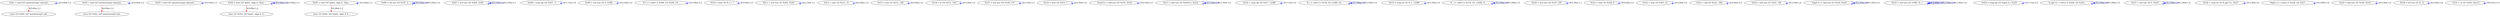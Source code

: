 digraph {
Node0x3e852a0[label="  %201 = load i32* getelementptr inbound..."];
Node0x3e852a0 -> Node0x3e852a0[label="D:0.00ns L:2",color=blue];
Node0x3e7c390[label="  store i32 %202, i32* getelementptr inb..."];
Node0x3e852a0 -> Node0x3e7c390[label="D:0.00ns L:2",color=red];
Node0x3e7c270[label="  %202 = load i32* getelementptr inbound..."];
Node0x3e7c270 -> Node0x3e7c270[label="D:0.00ns L:2",color=blue];
Node0x3e7c5d0[label="  store i32 %203, i32* getelementptr inb..."];
Node0x3e7c270 -> Node0x3e7c5d0[label="D:0.00ns L:2",color=red];
Node0x3e7c4b0[label="  %203 = load i32* getelementptr inbound..."];
Node0x3e7c4b0 -> Node0x3e7c4b0[label="D:0.00ns L:2",color=blue];
Node0x3e7c930[label="  %204 = load i32* @ph1, align 4, !tbaa ..."];
Node0x3e7c930 -> Node0x3e7c930[label="D:0.00ns L:2",color=blue];
Node0x3e7c930 -> Node0x3e7c930[label="D:0.00ns L:2",color=blue];
Node0x3e87eb0[label="  store i32 %183, i32* @ph1, align 4, !t..."];
Node0x3e7c930 -> Node0x3e87eb0[label="D:0.00ns L:2",color=red];
Node0x3e7ca50[label="  %205 = load i32* @ph2, align 4, !tbaa ..."];
Node0x3e7ca50 -> Node0x3e7ca50[label="D:0.00ns L:2",color=blue];
Node0x3e87dd0[label="  store i32 %204, i32* @ph2, align 4, !t..."];
Node0x3e7ca50 -> Node0x3e87dd0[label="D:0.00ns L:2",color=red];
Node0x3e7cb70[label="  %206 = shl nsw i32 %147, 2"];
Node0x3e7cb70 -> Node0x3e7cb70[label="D:0.00ns L:0",color=blue];
Node0x3e7cb70 -> Node0x3e7cb70[label="D:0.00ns L:0",color=blue];
Node0x3e7cc90[label="  %207 = mul nsw i32 %204, %183"];
Node0x3e7cc90 -> Node0x3e7cc90[label="D:2.59ns L:1",color=blue];
Node0x3e7cc90 -> Node0x3e7cc90[label="D:2.59ns L:1",color=blue];
Node0x3e7cdf0[label="  %208 = icmp sgt i32 %207, -1"];
Node0x3e7cdf0 -> Node0x3e7cdf0[label="D:3.13ns L:0",color=blue];
Node0x3e7ced0[label="  %209 = sub nsw i32 0, %206"];
Node0x3e7ced0 -> Node0x3e7ced0[label="D:2.40ns L:0",color=blue];
Node0x3e7cfb0[label="  %.1.i = select i1 %208, i32 %209, i32 ..."];
Node0x3e7cfb0 -> Node0x3e7cfb0[label="D:3.99ns L:0",color=blue];
Node0x3e7d090[label="  %210 = ashr i32 %.1.i, 7"];
Node0x3e7d090 -> Node0x3e7d090[label="D:0.00ns L:0",color=blue];
Node0x3e85460[label="  %211 = mul nsw i32 %205, %183"];
Node0x3e85460 -> Node0x3e85460[label="D:2.59ns L:1",color=blue];
Node0x3e85540[label="  %212 = ashr i32 %211, 31"];
Node0x3e85540 -> Node0x3e85540[label="D:0.00ns L:0",color=blue];
Node0x3e85620[label="  %213 = and i32 %212, -256"];
Node0x3e85620 -> Node0x3e85620[label="D:0.00ns L:0",color=blue];
Node0x3e85700[label="  %214 = or i32 %213, 128"];
Node0x3e85700 -> Node0x3e85700[label="D:0.00ns L:0",color=blue];
Node0x3e857e0[label="  %215 = mul nsw i32 %149, 127"];
Node0x3e857e0 -> Node0x3e857e0[label="D:2.59ns L:1",color=blue];
Node0x3e858c0[label="  %216 = ashr i32 %215, 7"];
Node0x3e858c0 -> Node0x3e858c0[label="D:0.00ns L:0",color=blue];
Node0x3e859a0[label="  %wd4.0.i = add nsw i32 %210, %216"];
Node0x3e859a0 -> Node0x3e859a0[label="D:2.50ns L:0",color=blue];
Node0x3e85a80[label="  %217 = add nsw i32 %wd4.0.i, %214"];
Node0x3e85a80 -> Node0x3e85a80[label="D:2.50ns L:0",color=blue];
Node0x3e85a80 -> Node0x3e85a80[label="D:2.50ns L:0",color=blue];
Node0x3e85b60[label="  %218 = icmp sgt i32 %217, 12288"];
Node0x3e85b60 -> Node0x3e85b60[label="D:3.13ns L:0",color=blue];
Node0x3e85c40[label="  %..i = select i1 %218, i32 12288, i32 ..."];
Node0x3e85c40 -> Node0x3e85c40[label="D:3.99ns L:0",color=blue];
Node0x3e85c40 -> Node0x3e85c40[label="D:3.99ns L:0",color=blue];
Node0x3e85d20[label="  %219 = icmp slt i32 %..i, -12288"];
Node0x3e85d20 -> Node0x3e85d20[label="D:3.36ns L:0",color=blue];
Node0x3e85e00[label="  %...i = select i1 %219, i32 -12288, i3..."];
Node0x3e85e00 -> Node0x3e85e00[label="D:3.99ns L:0",color=blue];
Node0x3e85e00 -> Node0x3e85e00[label="D:3.99ns L:0",color=blue];
Node0x3e86fd0[label="  %220 = mul nsw i32 %147, 255"];
Node0x3e86fd0 -> Node0x3e86fd0[label="D:2.59ns L:1",color=blue];
Node0x3e870b0[label="  %221 = ashr i32 %220, 8"];
Node0x3e870b0 -> Node0x3e870b0[label="D:0.00ns L:0",color=blue];
Node0x3e87190[label="  %222 = ashr i32 %207, 31"];
Node0x3e87190 -> Node0x3e87190[label="D:0.00ns L:0",color=blue];
Node0x3e87270[label="  %223 = and i32 %222, -384"];
Node0x3e87270 -> Node0x3e87270[label="D:0.00ns L:0",color=blue];
Node0x3e87350[label="  %224 = add nsw i32 %221, 192"];
Node0x3e87350 -> Node0x3e87350[label="D:2.50ns L:0",color=blue];
Node0x3e87430[label="  %apl1.0.i = add nsw i32 %224, %223"];
Node0x3e87430 -> Node0x3e87430[label="D:2.50ns L:0",color=blue];
Node0x3e87430 -> Node0x3e87430[label="D:2.50ns L:0",color=blue];
Node0x3e87510[label="  %225 = sub nsw i32 15360, %...i"];
Node0x3e87510 -> Node0x3e87510[label="D:2.40ns L:0",color=blue];
Node0x3e87510 -> Node0x3e87510[label="D:2.40ns L:0",color=blue];
Node0x3e87510 -> Node0x3e87510[label="D:2.40ns L:0",color=blue];
Node0x3e875f0[label="  %226 = icmp sgt i32 %apl1.0.i, %225"];
Node0x3e875f0 -> Node0x3e875f0[label="D:3.13ns L:0",color=blue];
Node0x3e876d0[label="  %.apl1.0.i = select i1 %226, i32 %225,..."];
Node0x3e876d0 -> Node0x3e876d0[label="D:3.99ns L:0",color=blue];
Node0x3e876d0 -> Node0x3e876d0[label="D:3.99ns L:0",color=blue];
Node0x3e877b0[label="  %227 = sub nsw i32 0, %225"];
Node0x3e877b0 -> Node0x3e877b0[label="D:2.40ns L:0",color=blue];
Node0x3e877b0 -> Node0x3e877b0[label="D:2.40ns L:0",color=blue];
Node0x3e87890[label="  %228 = icmp slt i32 %.apl1.0.i, %227"];
Node0x3e87890 -> Node0x3e87890[label="D:3.36ns L:0",color=blue];
Node0x3e87970[label="  %apl1.2.i = select i1 %228, i32 %227, ..."];
Node0x3e87970 -> Node0x3e87970[label="D:3.99ns L:0",color=blue];
Node0x3e87b30[label="  %229 = add nsw i32 %166, %153"];
Node0x3e87b30 -> Node0x3e87b30[label="D:2.50ns L:0",color=blue];
Node0x3e87f90[label="  %230 = shl nsw i32 %., 6"];
Node0x3e87f90 -> Node0x3e87f90[label="D:0.00ns L:0",color=blue];
Node0x3e880b0[label="  %231 = or i32 %230, %ril.0.i"];
Node0x3e880b0 -> Node0x3e880b0[label="D:0.87ns L:0",color=blue];
}
